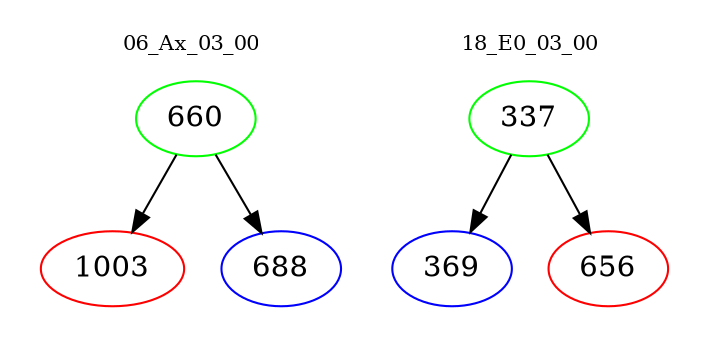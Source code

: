 digraph{
subgraph cluster_0 {
color = white
label = "06_Ax_03_00";
fontsize=10;
T0_660 [label="660", color="green"]
T0_660 -> T0_1003 [color="black"]
T0_1003 [label="1003", color="red"]
T0_660 -> T0_688 [color="black"]
T0_688 [label="688", color="blue"]
}
subgraph cluster_1 {
color = white
label = "18_E0_03_00";
fontsize=10;
T1_337 [label="337", color="green"]
T1_337 -> T1_369 [color="black"]
T1_369 [label="369", color="blue"]
T1_337 -> T1_656 [color="black"]
T1_656 [label="656", color="red"]
}
}
